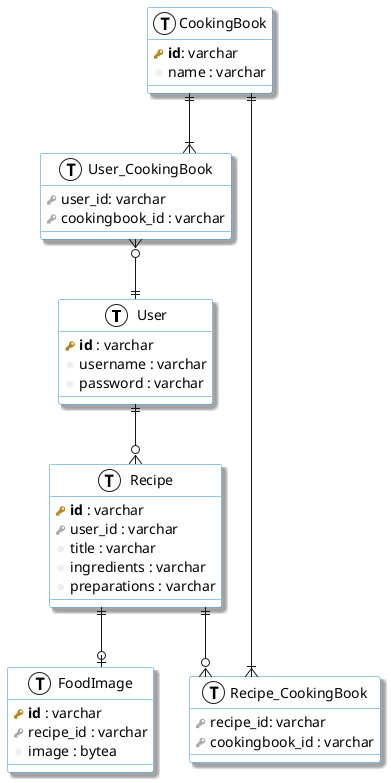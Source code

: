 @startuml
skinparam linetype ortho
skinparam shadowing true
skinparam handwritten false

skinparam class {
    BackgroundColor white
    BorderColor #2688d4
}


!define primary_key(x) <b><color:#b8861b><&key></color> x</b>
!define foreign_key(x) <color:#aaaaaa><&key></color> x
!define column(x) <color:#efefef><&media-record></color> x
!define table(x) entity x << (T, white) >>

table( User ) {
    primary_key(id) : varchar
    column(username) : varchar
    column(password) : varchar
}

table( Recipe ) {
    primary_key(id) : varchar
    foreign_key(user_id) : varchar
    column(title) : varchar
    column(ingredients) : varchar
    column(preparations) : varchar
}

table( FoodImage ) {
    primary_key(id) : varchar
    foreign_key(recipe_id) : varchar
    column(image) : bytea
}

table( CookingBook ) {
    primary_key(id): varchar
    column(name) : varchar
}

table(User_CookingBook){
    foreign_key(user_id): varchar
    foreign_key( cookingbook_id ) : varchar
}

table(Recipe_CookingBook){
    foreign_key(recipe_id): varchar
    foreign_key(cookingbook_id) : varchar
}

User ||--o{ Recipe
Recipe ||--o| FoodImage
User ||-u-o{ User_CookingBook
CookingBook ||--|{ User_CookingBook
Recipe ||--o{ Recipe_CookingBook
CookingBook ||--|{ Recipe_CookingBook

@enduml